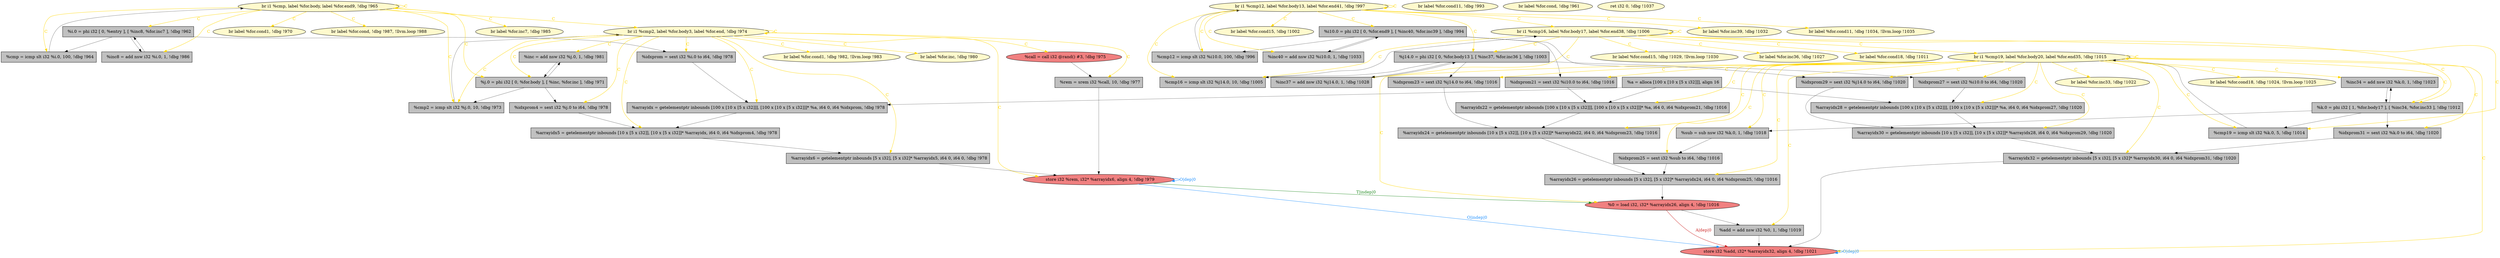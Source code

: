 
digraph G {


node75 [fillcolor=lemonchiffon,label="  br i1 %cmp16, label %for.body17, label %for.end38, !dbg !1006",shape=ellipse,style=filled ]
node74 [fillcolor=grey,label="  %i.0 = phi i32 [ 0, %entry ], [ %inc8, %for.inc7 ], !dbg !962",shape=rectangle,style=filled ]
node71 [fillcolor=lightcoral,label="  %0 = load i32, i32* %arrayidx26, align 4, !dbg !1016",shape=ellipse,style=filled ]
node69 [fillcolor=grey,label="  %cmp2 = icmp slt i32 %j.0, 10, !dbg !973",shape=rectangle,style=filled ]
node67 [fillcolor=lemonchiffon,label="  br label %for.cond18, !dbg !1011",shape=ellipse,style=filled ]
node66 [fillcolor=grey,label="  %cmp = icmp slt i32 %i.0, 100, !dbg !964",shape=rectangle,style=filled ]
node65 [fillcolor=grey,label="  %idxprom29 = sext i32 %j14.0 to i64, !dbg !1020",shape=rectangle,style=filled ]
node63 [fillcolor=grey,label="  %idxprom = sext i32 %i.0 to i64, !dbg !978",shape=rectangle,style=filled ]
node61 [fillcolor=grey,label="  %idxprom25 = sext i32 %sub to i64, !dbg !1016",shape=rectangle,style=filled ]
node60 [fillcolor=grey,label="  %inc34 = add nsw i32 %k.0, 1, !dbg !1023",shape=rectangle,style=filled ]
node59 [fillcolor=lightcoral,label="  %call = call i32 @rand() #3, !dbg !975",shape=ellipse,style=filled ]
node58 [fillcolor=grey,label="  %cmp12 = icmp slt i32 %i10.0, 100, !dbg !996",shape=rectangle,style=filled ]
node55 [fillcolor=lemonchiffon,label="  br label %for.cond18, !dbg !1024, !llvm.loop !1025",shape=ellipse,style=filled ]
node54 [fillcolor=lemonchiffon,label="  br label %for.cond15, !dbg !1029, !llvm.loop !1030",shape=ellipse,style=filled ]
node51 [fillcolor=grey,label="  %idxprom31 = sext i32 %k.0 to i64, !dbg !1020",shape=rectangle,style=filled ]
node30 [fillcolor=grey,label="  %add = add nsw i32 %0, 1, !dbg !1019",shape=rectangle,style=filled ]
node28 [fillcolor=lemonchiffon,label="  br label %for.cond11, !dbg !993",shape=ellipse,style=filled ]
node27 [fillcolor=grey,label="  %i10.0 = phi i32 [ 0, %for.end9 ], [ %inc40, %for.inc39 ], !dbg !994",shape=rectangle,style=filled ]
node16 [fillcolor=lemonchiffon,label="  br label %for.cond, !dbg !961",shape=ellipse,style=filled ]
node15 [fillcolor=lemonchiffon,label="  br i1 %cmp19, label %for.body20, label %for.end35, !dbg !1015",shape=ellipse,style=filled ]
node25 [fillcolor=lightcoral,label="  store i32 %add, i32* %arrayidx32, align 4, !dbg !1021",shape=ellipse,style=filled ]
node21 [fillcolor=lemonchiffon,label="  br label %for.cond15, !dbg !1002",shape=ellipse,style=filled ]
node73 [fillcolor=lemonchiffon,label="  br label %for.cond1, !dbg !970",shape=ellipse,style=filled ]
node64 [fillcolor=grey,label="  %rem = srem i32 %call, 10, !dbg !977",shape=rectangle,style=filled ]
node35 [fillcolor=grey,label="  %arrayidx = getelementptr inbounds [100 x [10 x [5 x i32]]], [100 x [10 x [5 x i32]]]* %a, i64 0, i64 %idxprom, !dbg !978",shape=rectangle,style=filled ]
node49 [fillcolor=grey,label="  %a = alloca [100 x [10 x [5 x i32]]], align 16",shape=rectangle,style=filled ]
node29 [fillcolor=grey,label="  %cmp16 = icmp slt i32 %j14.0, 10, !dbg !1005",shape=rectangle,style=filled ]
node26 [fillcolor=grey,label="  %idxprom21 = sext i32 %i10.0 to i64, !dbg !1016",shape=rectangle,style=filled ]
node20 [fillcolor=grey,label="  %arrayidx32 = getelementptr inbounds [5 x i32], [5 x i32]* %arrayidx30, i64 0, i64 %idxprom31, !dbg !1020",shape=rectangle,style=filled ]
node52 [fillcolor=grey,label="  %inc40 = add nsw i32 %i10.0, 1, !dbg !1033",shape=rectangle,style=filled ]
node36 [fillcolor=grey,label="  %idxprom27 = sext i32 %i10.0 to i64, !dbg !1020",shape=rectangle,style=filled ]
node23 [fillcolor=lightcoral,label="  store i32 %rem, i32* %arrayidx6, align 4, !dbg !979",shape=ellipse,style=filled ]
node70 [fillcolor=lemonchiffon,label="  br label %for.cond1, !dbg !982, !llvm.loop !983",shape=ellipse,style=filled ]
node48 [fillcolor=grey,label="  %idxprom4 = sext i32 %j.0 to i64, !dbg !978",shape=rectangle,style=filled ]
node17 [fillcolor=grey,label="  %k.0 = phi i32 [ 1, %for.body17 ], [ %inc34, %for.inc33 ], !dbg !1012",shape=rectangle,style=filled ]
node31 [fillcolor=lemonchiffon,label="  br label %for.cond, !dbg !987, !llvm.loop !988",shape=ellipse,style=filled ]
node39 [fillcolor=grey,label="  %arrayidx22 = getelementptr inbounds [100 x [10 x [5 x i32]]], [100 x [10 x [5 x i32]]]* %a, i64 0, i64 %idxprom21, !dbg !1016",shape=rectangle,style=filled ]
node18 [fillcolor=grey,label="  %j14.0 = phi i32 [ 0, %for.body13 ], [ %inc37, %for.inc36 ], !dbg !1003",shape=rectangle,style=filled ]
node24 [fillcolor=lemonchiffon,label="  br i1 %cmp12, label %for.body13, label %for.end41, !dbg !997",shape=ellipse,style=filled ]
node19 [fillcolor=grey,label="  %inc = add nsw i32 %j.0, 1, !dbg !981",shape=rectangle,style=filled ]
node57 [fillcolor=lemonchiffon,label="  br i1 %cmp2, label %for.body3, label %for.end, !dbg !974",shape=ellipse,style=filled ]
node22 [fillcolor=grey,label="  %cmp19 = icmp slt i32 %k.0, 5, !dbg !1014",shape=rectangle,style=filled ]
node50 [fillcolor=grey,label="  %arrayidx30 = getelementptr inbounds [10 x [5 x i32]], [10 x [5 x i32]]* %arrayidx28, i64 0, i64 %idxprom29, !dbg !1020",shape=rectangle,style=filled ]
node37 [fillcolor=lemonchiffon,label="  br label %for.inc39, !dbg !1032",shape=ellipse,style=filled ]
node62 [fillcolor=grey,label="  %arrayidx6 = getelementptr inbounds [5 x i32], [5 x i32]* %arrayidx5, i64 0, i64 0, !dbg !978",shape=rectangle,style=filled ]
node41 [fillcolor=lemonchiffon,label="  br label %for.inc36, !dbg !1027",shape=ellipse,style=filled ]
node43 [fillcolor=grey,label="  %sub = sub nsw i32 %k.0, 1, !dbg !1018",shape=rectangle,style=filled ]
node53 [fillcolor=lemonchiffon,label="  ret i32 0, !dbg !1037",shape=ellipse,style=filled ]
node33 [fillcolor=lemonchiffon,label="  br label %for.inc, !dbg !980",shape=ellipse,style=filled ]
node38 [fillcolor=lemonchiffon,label="  br i1 %cmp, label %for.body, label %for.end9, !dbg !965",shape=ellipse,style=filled ]
node68 [fillcolor=grey,label="  %j.0 = phi i32 [ 0, %for.body ], [ %inc, %for.inc ], !dbg !971",shape=rectangle,style=filled ]
node32 [fillcolor=grey,label="  %inc8 = add nsw i32 %i.0, 1, !dbg !986",shape=rectangle,style=filled ]
node40 [fillcolor=grey,label="  %idxprom23 = sext i32 %j14.0 to i64, !dbg !1016",shape=rectangle,style=filled ]
node72 [fillcolor=grey,label="  %arrayidx5 = getelementptr inbounds [10 x [5 x i32]], [10 x [5 x i32]]* %arrayidx, i64 0, i64 %idxprom4, !dbg !978",shape=rectangle,style=filled ]
node44 [fillcolor=grey,label="  %arrayidx24 = getelementptr inbounds [10 x [5 x i32]], [10 x [5 x i32]]* %arrayidx22, i64 0, i64 %idxprom23, !dbg !1016",shape=rectangle,style=filled ]
node42 [fillcolor=lemonchiffon,label="  br label %for.inc33, !dbg !1022",shape=ellipse,style=filled ]
node45 [fillcolor=lemonchiffon,label="  br label %for.cond11, !dbg !1034, !llvm.loop !1035",shape=ellipse,style=filled ]
node56 [fillcolor=grey,label="  %inc37 = add nsw i32 %j14.0, 1, !dbg !1028",shape=rectangle,style=filled ]
node34 [fillcolor=lemonchiffon,label="  br label %for.inc7, !dbg !985",shape=ellipse,style=filled ]
node46 [fillcolor=grey,label="  %arrayidx28 = getelementptr inbounds [100 x [10 x [5 x i32]]], [100 x [10 x [5 x i32]]]* %a, i64 0, i64 %idxprom27, !dbg !1020",shape=rectangle,style=filled ]
node47 [fillcolor=grey,label="  %arrayidx26 = getelementptr inbounds [5 x i32], [5 x i32]* %arrayidx24, i64 0, i64 %idxprom25, !dbg !1016",shape=rectangle,style=filled ]

node75->node56 [style=solid,color=gold,label="C",penwidth=1.0,fontcolor=gold ]
node57->node33 [style=solid,color=gold,label="C",penwidth=1.0,fontcolor=gold ]
node38->node32 [style=solid,color=gold,label="C",penwidth=1.0,fontcolor=gold ]
node38->node73 [style=solid,color=gold,label="C",penwidth=1.0,fontcolor=gold ]
node40->node44 [style=solid,color=black,label="",penwidth=0.5,fontcolor=black ]
node24->node75 [style=solid,color=gold,label="C",penwidth=1.0,fontcolor=gold ]
node52->node27 [style=solid,color=black,label="",penwidth=0.5,fontcolor=black ]
node15->node44 [style=solid,color=gold,label="C",penwidth=1.0,fontcolor=gold ]
node57->node69 [style=solid,color=gold,label="C",penwidth=1.0,fontcolor=gold ]
node59->node64 [style=solid,color=black,label="",penwidth=0.5,fontcolor=black ]
node15->node50 [style=solid,color=gold,label="C",penwidth=1.0,fontcolor=gold ]
node15->node40 [style=solid,color=gold,label="C",penwidth=1.0,fontcolor=gold ]
node57->node68 [style=solid,color=gold,label="C",penwidth=1.0,fontcolor=gold ]
node71->node25 [style=solid,color=firebrick3,label="A|dep|0",penwidth=1.0,fontcolor=firebrick3 ]
node25->node25 [style=solid,color=dodgerblue,label="O|dep|0",penwidth=1.0,fontcolor=dodgerblue ]
node24->node45 [style=solid,color=gold,label="C",penwidth=1.0,fontcolor=gold ]
node38->node57 [style=solid,color=gold,label="C",penwidth=1.0,fontcolor=gold ]
node61->node47 [style=solid,color=black,label="",penwidth=0.5,fontcolor=black ]
node22->node15 [style=solid,color=black,label="",penwidth=0.5,fontcolor=black ]
node74->node63 [style=solid,color=black,label="",penwidth=0.5,fontcolor=black ]
node24->node58 [style=solid,color=gold,label="C",penwidth=1.0,fontcolor=gold ]
node27->node26 [style=solid,color=black,label="",penwidth=0.5,fontcolor=black ]
node68->node69 [style=solid,color=black,label="",penwidth=0.5,fontcolor=black ]
node30->node25 [style=solid,color=black,label="",penwidth=0.5,fontcolor=black ]
node60->node17 [style=solid,color=black,label="",penwidth=0.5,fontcolor=black ]
node38->node66 [style=solid,color=gold,label="C",penwidth=1.0,fontcolor=gold ]
node39->node44 [style=solid,color=black,label="",penwidth=0.5,fontcolor=black ]
node32->node74 [style=solid,color=black,label="",penwidth=0.5,fontcolor=black ]
node23->node71 [style=solid,color=forestgreen,label="T|indep|0",penwidth=1.0,fontcolor=forestgreen ]
node38->node34 [style=solid,color=gold,label="C",penwidth=1.0,fontcolor=gold ]
node57->node70 [style=solid,color=gold,label="C",penwidth=1.0,fontcolor=gold ]
node50->node20 [style=solid,color=black,label="",penwidth=0.5,fontcolor=black ]
node71->node30 [style=solid,color=black,label="",penwidth=0.5,fontcolor=black ]
node15->node71 [style=solid,color=gold,label="C",penwidth=1.0,fontcolor=gold ]
node24->node27 [style=solid,color=gold,label="C",penwidth=1.0,fontcolor=gold ]
node75->node18 [style=solid,color=gold,label="C",penwidth=1.0,fontcolor=gold ]
node15->node15 [style=solid,color=gold,label="C",penwidth=1.0,fontcolor=gold ]
node24->node24 [style=solid,color=gold,label="C",penwidth=1.0,fontcolor=gold ]
node75->node41 [style=solid,color=gold,label="C",penwidth=1.0,fontcolor=gold ]
node38->node69 [style=solid,color=gold,label="C",penwidth=1.0,fontcolor=gold ]
node75->node54 [style=solid,color=gold,label="C",penwidth=1.0,fontcolor=gold ]
node48->node72 [style=solid,color=black,label="",penwidth=0.5,fontcolor=black ]
node15->node61 [style=solid,color=gold,label="C",penwidth=1.0,fontcolor=gold ]
node57->node62 [style=solid,color=gold,label="C",penwidth=1.0,fontcolor=gold ]
node57->node19 [style=solid,color=gold,label="C",penwidth=1.0,fontcolor=gold ]
node75->node22 [style=solid,color=gold,label="C",penwidth=1.0,fontcolor=gold ]
node38->node38 [style=solid,color=gold,label="C",penwidth=1.0,fontcolor=gold ]
node24->node29 [style=solid,color=gold,label="C",penwidth=1.0,fontcolor=gold ]
node15->node46 [style=solid,color=gold,label="C",penwidth=1.0,fontcolor=gold ]
node15->node30 [style=solid,color=gold,label="C",penwidth=1.0,fontcolor=gold ]
node58->node24 [style=solid,color=black,label="",penwidth=0.5,fontcolor=black ]
node17->node22 [style=solid,color=black,label="",penwidth=0.5,fontcolor=black ]
node63->node35 [style=solid,color=black,label="",penwidth=0.5,fontcolor=black ]
node18->node40 [style=solid,color=black,label="",penwidth=0.5,fontcolor=black ]
node17->node60 [style=solid,color=black,label="",penwidth=0.5,fontcolor=black ]
node15->node42 [style=solid,color=gold,label="C",penwidth=1.0,fontcolor=gold ]
node20->node25 [style=solid,color=black,label="",penwidth=0.5,fontcolor=black ]
node57->node59 [style=solid,color=gold,label="C",penwidth=1.0,fontcolor=gold ]
node15->node55 [style=solid,color=gold,label="C",penwidth=1.0,fontcolor=gold ]
node75->node15 [style=solid,color=gold,label="C",penwidth=1.0,fontcolor=gold ]
node15->node22 [style=solid,color=gold,label="C",penwidth=1.0,fontcolor=gold ]
node69->node57 [style=solid,color=black,label="",penwidth=0.5,fontcolor=black ]
node68->node48 [style=solid,color=black,label="",penwidth=0.5,fontcolor=black ]
node47->node71 [style=solid,color=black,label="",penwidth=0.5,fontcolor=black ]
node49->node46 [style=solid,color=black,label="",penwidth=0.5,fontcolor=black ]
node15->node47 [style=solid,color=gold,label="C",penwidth=1.0,fontcolor=gold ]
node18->node29 [style=solid,color=black,label="",penwidth=0.5,fontcolor=black ]
node57->node57 [style=solid,color=gold,label="C",penwidth=1.0,fontcolor=gold ]
node43->node61 [style=solid,color=black,label="",penwidth=0.5,fontcolor=black ]
node15->node60 [style=solid,color=gold,label="C",penwidth=1.0,fontcolor=gold ]
node68->node19 [style=solid,color=black,label="",penwidth=0.5,fontcolor=black ]
node75->node67 [style=solid,color=gold,label="C",penwidth=1.0,fontcolor=gold ]
node38->node74 [style=solid,color=gold,label="C",penwidth=1.0,fontcolor=gold ]
node15->node65 [style=solid,color=gold,label="C",penwidth=1.0,fontcolor=gold ]
node74->node66 [style=solid,color=black,label="",penwidth=0.5,fontcolor=black ]
node57->node48 [style=solid,color=gold,label="C",penwidth=1.0,fontcolor=gold ]
node24->node18 [style=solid,color=gold,label="C",penwidth=1.0,fontcolor=gold ]
node15->node39 [style=solid,color=gold,label="C",penwidth=1.0,fontcolor=gold ]
node57->node72 [style=solid,color=gold,label="C",penwidth=1.0,fontcolor=gold ]
node15->node36 [style=solid,color=gold,label="C",penwidth=1.0,fontcolor=gold ]
node64->node23 [style=solid,color=black,label="",penwidth=0.5,fontcolor=black ]
node24->node21 [style=solid,color=gold,label="C",penwidth=1.0,fontcolor=gold ]
node75->node17 [style=solid,color=gold,label="C",penwidth=1.0,fontcolor=gold ]
node36->node46 [style=solid,color=black,label="",penwidth=0.5,fontcolor=black ]
node15->node43 [style=solid,color=gold,label="C",penwidth=1.0,fontcolor=gold ]
node57->node23 [style=solid,color=gold,label="C",penwidth=1.0,fontcolor=gold ]
node38->node68 [style=solid,color=gold,label="C",penwidth=1.0,fontcolor=gold ]
node51->node20 [style=solid,color=black,label="",penwidth=0.5,fontcolor=black ]
node35->node72 [style=solid,color=black,label="",penwidth=0.5,fontcolor=black ]
node46->node50 [style=solid,color=black,label="",penwidth=0.5,fontcolor=black ]
node15->node17 [style=solid,color=gold,label="C",penwidth=1.0,fontcolor=gold ]
node15->node51 [style=solid,color=gold,label="C",penwidth=1.0,fontcolor=gold ]
node23->node25 [style=solid,color=dodgerblue,label="O|indep|0",penwidth=1.0,fontcolor=dodgerblue ]
node24->node52 [style=solid,color=gold,label="C",penwidth=1.0,fontcolor=gold ]
node66->node38 [style=solid,color=black,label="",penwidth=0.5,fontcolor=black ]
node75->node29 [style=solid,color=gold,label="C",penwidth=1.0,fontcolor=gold ]
node65->node50 [style=solid,color=black,label="",penwidth=0.5,fontcolor=black ]
node27->node58 [style=solid,color=black,label="",penwidth=0.5,fontcolor=black ]
node57->node64 [style=solid,color=gold,label="C",penwidth=1.0,fontcolor=gold ]
node57->node63 [style=solid,color=gold,label="C",penwidth=1.0,fontcolor=gold ]
node62->node23 [style=solid,color=black,label="",penwidth=0.5,fontcolor=black ]
node15->node25 [style=solid,color=gold,label="C",penwidth=1.0,fontcolor=gold ]
node49->node39 [style=solid,color=black,label="",penwidth=0.5,fontcolor=black ]
node18->node65 [style=solid,color=black,label="",penwidth=0.5,fontcolor=black ]
node26->node39 [style=solid,color=black,label="",penwidth=0.5,fontcolor=black ]
node15->node20 [style=solid,color=gold,label="C",penwidth=1.0,fontcolor=gold ]
node27->node52 [style=solid,color=black,label="",penwidth=0.5,fontcolor=black ]
node75->node75 [style=solid,color=gold,label="C",penwidth=1.0,fontcolor=gold ]
node23->node23 [style=solid,color=dodgerblue,label="O|dep|0",penwidth=1.0,fontcolor=dodgerblue ]
node38->node31 [style=solid,color=gold,label="C",penwidth=1.0,fontcolor=gold ]
node15->node26 [style=solid,color=gold,label="C",penwidth=1.0,fontcolor=gold ]
node29->node75 [style=solid,color=black,label="",penwidth=0.5,fontcolor=black ]
node49->node35 [style=solid,color=black,label="",penwidth=0.5,fontcolor=black ]
node19->node68 [style=solid,color=black,label="",penwidth=0.5,fontcolor=black ]
node17->node51 [style=solid,color=black,label="",penwidth=0.5,fontcolor=black ]
node44->node47 [style=solid,color=black,label="",penwidth=0.5,fontcolor=black ]
node17->node43 [style=solid,color=black,label="",penwidth=0.5,fontcolor=black ]
node18->node56 [style=solid,color=black,label="",penwidth=0.5,fontcolor=black ]
node27->node36 [style=solid,color=black,label="",penwidth=0.5,fontcolor=black ]
node72->node62 [style=solid,color=black,label="",penwidth=0.5,fontcolor=black ]
node56->node18 [style=solid,color=black,label="",penwidth=0.5,fontcolor=black ]
node74->node32 [style=solid,color=black,label="",penwidth=0.5,fontcolor=black ]
node24->node37 [style=solid,color=gold,label="C",penwidth=1.0,fontcolor=gold ]
node57->node35 [style=solid,color=gold,label="C",penwidth=1.0,fontcolor=gold ]


}
